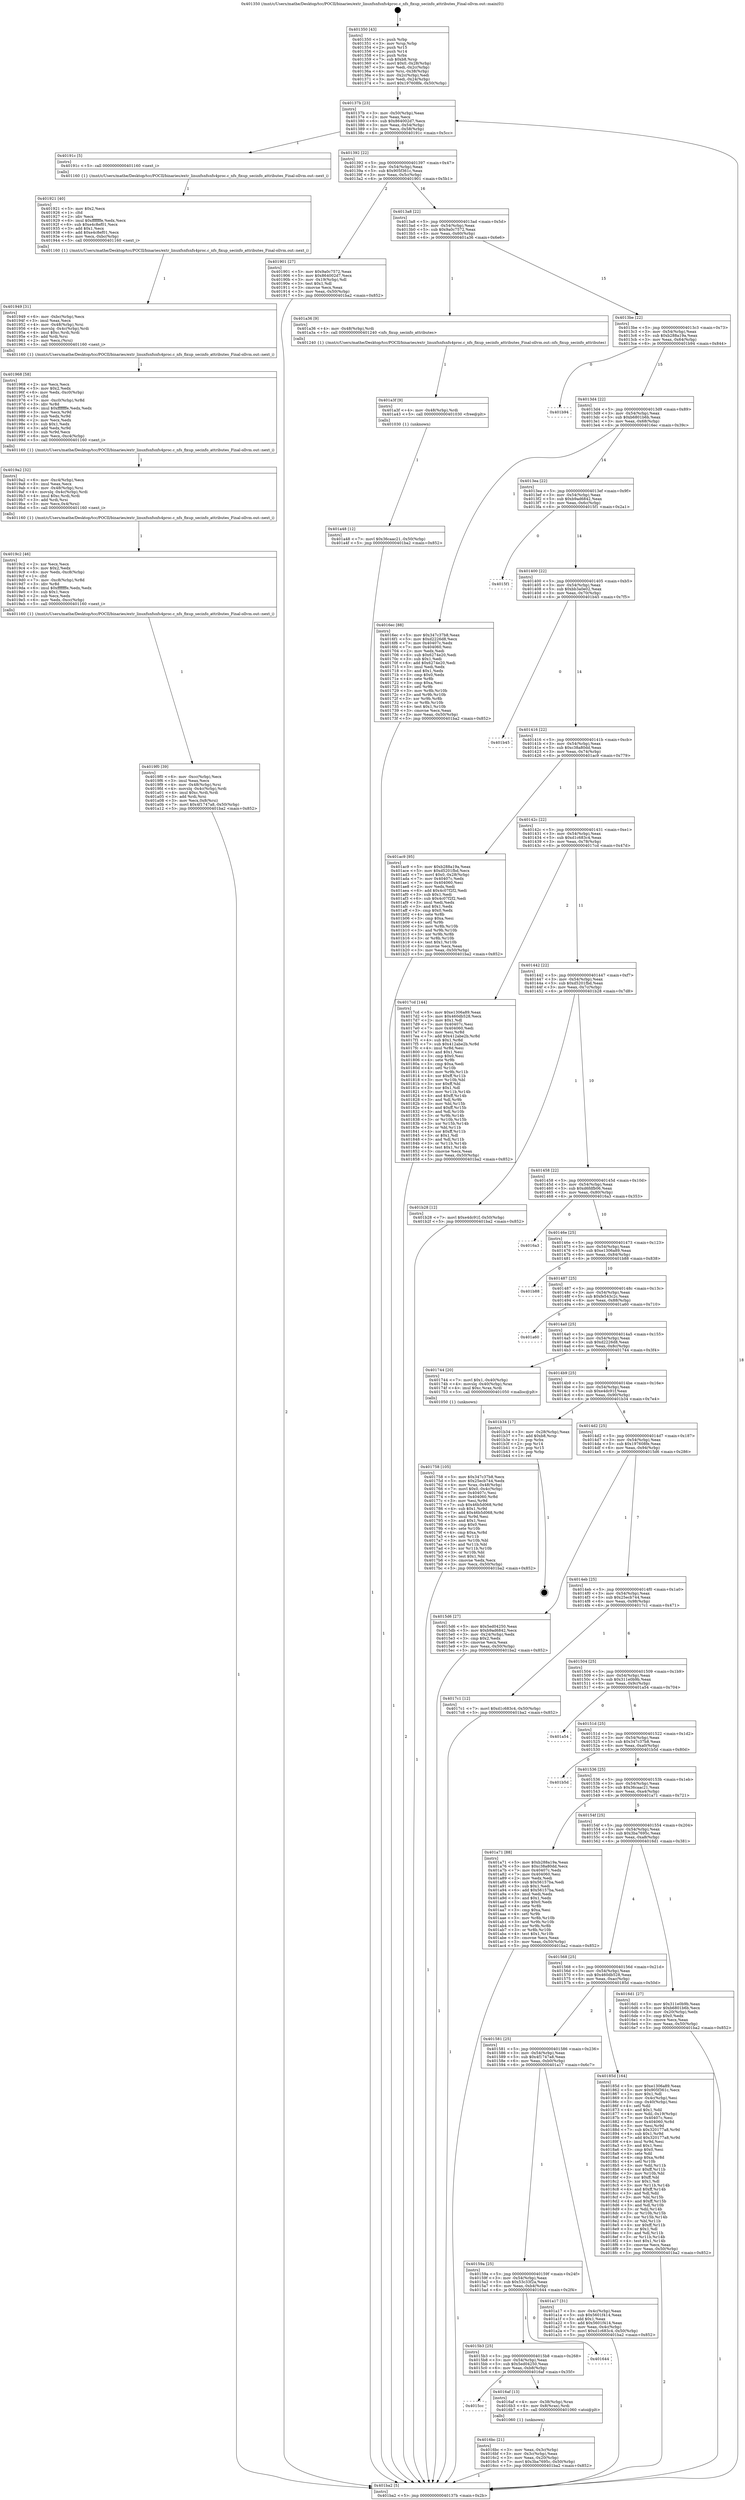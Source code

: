 digraph "0x401350" {
  label = "0x401350 (/mnt/c/Users/mathe/Desktop/tcc/POCII/binaries/extr_linuxfsnfsnfs4proc.c_nfs_fixup_secinfo_attributes_Final-ollvm.out::main(0))"
  labelloc = "t"
  node[shape=record]

  Entry [label="",width=0.3,height=0.3,shape=circle,fillcolor=black,style=filled]
  "0x40137b" [label="{
     0x40137b [23]\l
     | [instrs]\l
     &nbsp;&nbsp;0x40137b \<+3\>: mov -0x50(%rbp),%eax\l
     &nbsp;&nbsp;0x40137e \<+2\>: mov %eax,%ecx\l
     &nbsp;&nbsp;0x401380 \<+6\>: sub $0x864002d7,%ecx\l
     &nbsp;&nbsp;0x401386 \<+3\>: mov %eax,-0x54(%rbp)\l
     &nbsp;&nbsp;0x401389 \<+3\>: mov %ecx,-0x58(%rbp)\l
     &nbsp;&nbsp;0x40138c \<+6\>: je 000000000040191c \<main+0x5cc\>\l
  }"]
  "0x40191c" [label="{
     0x40191c [5]\l
     | [instrs]\l
     &nbsp;&nbsp;0x40191c \<+5\>: call 0000000000401160 \<next_i\>\l
     | [calls]\l
     &nbsp;&nbsp;0x401160 \{1\} (/mnt/c/Users/mathe/Desktop/tcc/POCII/binaries/extr_linuxfsnfsnfs4proc.c_nfs_fixup_secinfo_attributes_Final-ollvm.out::next_i)\l
  }"]
  "0x401392" [label="{
     0x401392 [22]\l
     | [instrs]\l
     &nbsp;&nbsp;0x401392 \<+5\>: jmp 0000000000401397 \<main+0x47\>\l
     &nbsp;&nbsp;0x401397 \<+3\>: mov -0x54(%rbp),%eax\l
     &nbsp;&nbsp;0x40139a \<+5\>: sub $0x905f361c,%eax\l
     &nbsp;&nbsp;0x40139f \<+3\>: mov %eax,-0x5c(%rbp)\l
     &nbsp;&nbsp;0x4013a2 \<+6\>: je 0000000000401901 \<main+0x5b1\>\l
  }"]
  Exit [label="",width=0.3,height=0.3,shape=circle,fillcolor=black,style=filled,peripheries=2]
  "0x401901" [label="{
     0x401901 [27]\l
     | [instrs]\l
     &nbsp;&nbsp;0x401901 \<+5\>: mov $0x9a0c7572,%eax\l
     &nbsp;&nbsp;0x401906 \<+5\>: mov $0x864002d7,%ecx\l
     &nbsp;&nbsp;0x40190b \<+3\>: mov -0x19(%rbp),%dl\l
     &nbsp;&nbsp;0x40190e \<+3\>: test $0x1,%dl\l
     &nbsp;&nbsp;0x401911 \<+3\>: cmovne %ecx,%eax\l
     &nbsp;&nbsp;0x401914 \<+3\>: mov %eax,-0x50(%rbp)\l
     &nbsp;&nbsp;0x401917 \<+5\>: jmp 0000000000401ba2 \<main+0x852\>\l
  }"]
  "0x4013a8" [label="{
     0x4013a8 [22]\l
     | [instrs]\l
     &nbsp;&nbsp;0x4013a8 \<+5\>: jmp 00000000004013ad \<main+0x5d\>\l
     &nbsp;&nbsp;0x4013ad \<+3\>: mov -0x54(%rbp),%eax\l
     &nbsp;&nbsp;0x4013b0 \<+5\>: sub $0x9a0c7572,%eax\l
     &nbsp;&nbsp;0x4013b5 \<+3\>: mov %eax,-0x60(%rbp)\l
     &nbsp;&nbsp;0x4013b8 \<+6\>: je 0000000000401a36 \<main+0x6e6\>\l
  }"]
  "0x401a48" [label="{
     0x401a48 [12]\l
     | [instrs]\l
     &nbsp;&nbsp;0x401a48 \<+7\>: movl $0x36caac21,-0x50(%rbp)\l
     &nbsp;&nbsp;0x401a4f \<+5\>: jmp 0000000000401ba2 \<main+0x852\>\l
  }"]
  "0x401a36" [label="{
     0x401a36 [9]\l
     | [instrs]\l
     &nbsp;&nbsp;0x401a36 \<+4\>: mov -0x48(%rbp),%rdi\l
     &nbsp;&nbsp;0x401a3a \<+5\>: call 0000000000401240 \<nfs_fixup_secinfo_attributes\>\l
     | [calls]\l
     &nbsp;&nbsp;0x401240 \{1\} (/mnt/c/Users/mathe/Desktop/tcc/POCII/binaries/extr_linuxfsnfsnfs4proc.c_nfs_fixup_secinfo_attributes_Final-ollvm.out::nfs_fixup_secinfo_attributes)\l
  }"]
  "0x4013be" [label="{
     0x4013be [22]\l
     | [instrs]\l
     &nbsp;&nbsp;0x4013be \<+5\>: jmp 00000000004013c3 \<main+0x73\>\l
     &nbsp;&nbsp;0x4013c3 \<+3\>: mov -0x54(%rbp),%eax\l
     &nbsp;&nbsp;0x4013c6 \<+5\>: sub $0xb288a19a,%eax\l
     &nbsp;&nbsp;0x4013cb \<+3\>: mov %eax,-0x64(%rbp)\l
     &nbsp;&nbsp;0x4013ce \<+6\>: je 0000000000401b94 \<main+0x844\>\l
  }"]
  "0x401a3f" [label="{
     0x401a3f [9]\l
     | [instrs]\l
     &nbsp;&nbsp;0x401a3f \<+4\>: mov -0x48(%rbp),%rdi\l
     &nbsp;&nbsp;0x401a43 \<+5\>: call 0000000000401030 \<free@plt\>\l
     | [calls]\l
     &nbsp;&nbsp;0x401030 \{1\} (unknown)\l
  }"]
  "0x401b94" [label="{
     0x401b94\l
  }", style=dashed]
  "0x4013d4" [label="{
     0x4013d4 [22]\l
     | [instrs]\l
     &nbsp;&nbsp;0x4013d4 \<+5\>: jmp 00000000004013d9 \<main+0x89\>\l
     &nbsp;&nbsp;0x4013d9 \<+3\>: mov -0x54(%rbp),%eax\l
     &nbsp;&nbsp;0x4013dc \<+5\>: sub $0xb6801b6b,%eax\l
     &nbsp;&nbsp;0x4013e1 \<+3\>: mov %eax,-0x68(%rbp)\l
     &nbsp;&nbsp;0x4013e4 \<+6\>: je 00000000004016ec \<main+0x39c\>\l
  }"]
  "0x4019f0" [label="{
     0x4019f0 [39]\l
     | [instrs]\l
     &nbsp;&nbsp;0x4019f0 \<+6\>: mov -0xcc(%rbp),%ecx\l
     &nbsp;&nbsp;0x4019f6 \<+3\>: imul %eax,%ecx\l
     &nbsp;&nbsp;0x4019f9 \<+4\>: mov -0x48(%rbp),%rsi\l
     &nbsp;&nbsp;0x4019fd \<+4\>: movslq -0x4c(%rbp),%rdi\l
     &nbsp;&nbsp;0x401a01 \<+4\>: imul $0xc,%rdi,%rdi\l
     &nbsp;&nbsp;0x401a05 \<+3\>: add %rdi,%rsi\l
     &nbsp;&nbsp;0x401a08 \<+3\>: mov %ecx,0x8(%rsi)\l
     &nbsp;&nbsp;0x401a0b \<+7\>: movl $0x4f1747a8,-0x50(%rbp)\l
     &nbsp;&nbsp;0x401a12 \<+5\>: jmp 0000000000401ba2 \<main+0x852\>\l
  }"]
  "0x4016ec" [label="{
     0x4016ec [88]\l
     | [instrs]\l
     &nbsp;&nbsp;0x4016ec \<+5\>: mov $0x347c37b8,%eax\l
     &nbsp;&nbsp;0x4016f1 \<+5\>: mov $0xd2226d8,%ecx\l
     &nbsp;&nbsp;0x4016f6 \<+7\>: mov 0x40407c,%edx\l
     &nbsp;&nbsp;0x4016fd \<+7\>: mov 0x404060,%esi\l
     &nbsp;&nbsp;0x401704 \<+2\>: mov %edx,%edi\l
     &nbsp;&nbsp;0x401706 \<+6\>: sub $0x6274e20,%edi\l
     &nbsp;&nbsp;0x40170c \<+3\>: sub $0x1,%edi\l
     &nbsp;&nbsp;0x40170f \<+6\>: add $0x6274e20,%edi\l
     &nbsp;&nbsp;0x401715 \<+3\>: imul %edi,%edx\l
     &nbsp;&nbsp;0x401718 \<+3\>: and $0x1,%edx\l
     &nbsp;&nbsp;0x40171b \<+3\>: cmp $0x0,%edx\l
     &nbsp;&nbsp;0x40171e \<+4\>: sete %r8b\l
     &nbsp;&nbsp;0x401722 \<+3\>: cmp $0xa,%esi\l
     &nbsp;&nbsp;0x401725 \<+4\>: setl %r9b\l
     &nbsp;&nbsp;0x401729 \<+3\>: mov %r8b,%r10b\l
     &nbsp;&nbsp;0x40172c \<+3\>: and %r9b,%r10b\l
     &nbsp;&nbsp;0x40172f \<+3\>: xor %r9b,%r8b\l
     &nbsp;&nbsp;0x401732 \<+3\>: or %r8b,%r10b\l
     &nbsp;&nbsp;0x401735 \<+4\>: test $0x1,%r10b\l
     &nbsp;&nbsp;0x401739 \<+3\>: cmovne %ecx,%eax\l
     &nbsp;&nbsp;0x40173c \<+3\>: mov %eax,-0x50(%rbp)\l
     &nbsp;&nbsp;0x40173f \<+5\>: jmp 0000000000401ba2 \<main+0x852\>\l
  }"]
  "0x4013ea" [label="{
     0x4013ea [22]\l
     | [instrs]\l
     &nbsp;&nbsp;0x4013ea \<+5\>: jmp 00000000004013ef \<main+0x9f\>\l
     &nbsp;&nbsp;0x4013ef \<+3\>: mov -0x54(%rbp),%eax\l
     &nbsp;&nbsp;0x4013f2 \<+5\>: sub $0xb9ad6842,%eax\l
     &nbsp;&nbsp;0x4013f7 \<+3\>: mov %eax,-0x6c(%rbp)\l
     &nbsp;&nbsp;0x4013fa \<+6\>: je 00000000004015f1 \<main+0x2a1\>\l
  }"]
  "0x4019c2" [label="{
     0x4019c2 [46]\l
     | [instrs]\l
     &nbsp;&nbsp;0x4019c2 \<+2\>: xor %ecx,%ecx\l
     &nbsp;&nbsp;0x4019c4 \<+5\>: mov $0x2,%edx\l
     &nbsp;&nbsp;0x4019c9 \<+6\>: mov %edx,-0xc8(%rbp)\l
     &nbsp;&nbsp;0x4019cf \<+1\>: cltd\l
     &nbsp;&nbsp;0x4019d0 \<+7\>: mov -0xc8(%rbp),%r8d\l
     &nbsp;&nbsp;0x4019d7 \<+3\>: idiv %r8d\l
     &nbsp;&nbsp;0x4019da \<+6\>: imul $0xfffffffe,%edx,%edx\l
     &nbsp;&nbsp;0x4019e0 \<+3\>: sub $0x1,%ecx\l
     &nbsp;&nbsp;0x4019e3 \<+2\>: sub %ecx,%edx\l
     &nbsp;&nbsp;0x4019e5 \<+6\>: mov %edx,-0xcc(%rbp)\l
     &nbsp;&nbsp;0x4019eb \<+5\>: call 0000000000401160 \<next_i\>\l
     | [calls]\l
     &nbsp;&nbsp;0x401160 \{1\} (/mnt/c/Users/mathe/Desktop/tcc/POCII/binaries/extr_linuxfsnfsnfs4proc.c_nfs_fixup_secinfo_attributes_Final-ollvm.out::next_i)\l
  }"]
  "0x4015f1" [label="{
     0x4015f1\l
  }", style=dashed]
  "0x401400" [label="{
     0x401400 [22]\l
     | [instrs]\l
     &nbsp;&nbsp;0x401400 \<+5\>: jmp 0000000000401405 \<main+0xb5\>\l
     &nbsp;&nbsp;0x401405 \<+3\>: mov -0x54(%rbp),%eax\l
     &nbsp;&nbsp;0x401408 \<+5\>: sub $0xbb3a0e02,%eax\l
     &nbsp;&nbsp;0x40140d \<+3\>: mov %eax,-0x70(%rbp)\l
     &nbsp;&nbsp;0x401410 \<+6\>: je 0000000000401b45 \<main+0x7f5\>\l
  }"]
  "0x4019a2" [label="{
     0x4019a2 [32]\l
     | [instrs]\l
     &nbsp;&nbsp;0x4019a2 \<+6\>: mov -0xc4(%rbp),%ecx\l
     &nbsp;&nbsp;0x4019a8 \<+3\>: imul %eax,%ecx\l
     &nbsp;&nbsp;0x4019ab \<+4\>: mov -0x48(%rbp),%rsi\l
     &nbsp;&nbsp;0x4019af \<+4\>: movslq -0x4c(%rbp),%rdi\l
     &nbsp;&nbsp;0x4019b3 \<+4\>: imul $0xc,%rdi,%rdi\l
     &nbsp;&nbsp;0x4019b7 \<+3\>: add %rdi,%rsi\l
     &nbsp;&nbsp;0x4019ba \<+3\>: mov %ecx,0x4(%rsi)\l
     &nbsp;&nbsp;0x4019bd \<+5\>: call 0000000000401160 \<next_i\>\l
     | [calls]\l
     &nbsp;&nbsp;0x401160 \{1\} (/mnt/c/Users/mathe/Desktop/tcc/POCII/binaries/extr_linuxfsnfsnfs4proc.c_nfs_fixup_secinfo_attributes_Final-ollvm.out::next_i)\l
  }"]
  "0x401b45" [label="{
     0x401b45\l
  }", style=dashed]
  "0x401416" [label="{
     0x401416 [22]\l
     | [instrs]\l
     &nbsp;&nbsp;0x401416 \<+5\>: jmp 000000000040141b \<main+0xcb\>\l
     &nbsp;&nbsp;0x40141b \<+3\>: mov -0x54(%rbp),%eax\l
     &nbsp;&nbsp;0x40141e \<+5\>: sub $0xc38a80dd,%eax\l
     &nbsp;&nbsp;0x401423 \<+3\>: mov %eax,-0x74(%rbp)\l
     &nbsp;&nbsp;0x401426 \<+6\>: je 0000000000401ac9 \<main+0x779\>\l
  }"]
  "0x401968" [label="{
     0x401968 [58]\l
     | [instrs]\l
     &nbsp;&nbsp;0x401968 \<+2\>: xor %ecx,%ecx\l
     &nbsp;&nbsp;0x40196a \<+5\>: mov $0x2,%edx\l
     &nbsp;&nbsp;0x40196f \<+6\>: mov %edx,-0xc0(%rbp)\l
     &nbsp;&nbsp;0x401975 \<+1\>: cltd\l
     &nbsp;&nbsp;0x401976 \<+7\>: mov -0xc0(%rbp),%r8d\l
     &nbsp;&nbsp;0x40197d \<+3\>: idiv %r8d\l
     &nbsp;&nbsp;0x401980 \<+6\>: imul $0xfffffffe,%edx,%edx\l
     &nbsp;&nbsp;0x401986 \<+3\>: mov %ecx,%r9d\l
     &nbsp;&nbsp;0x401989 \<+3\>: sub %edx,%r9d\l
     &nbsp;&nbsp;0x40198c \<+2\>: mov %ecx,%edx\l
     &nbsp;&nbsp;0x40198e \<+3\>: sub $0x1,%edx\l
     &nbsp;&nbsp;0x401991 \<+3\>: add %edx,%r9d\l
     &nbsp;&nbsp;0x401994 \<+3\>: sub %r9d,%ecx\l
     &nbsp;&nbsp;0x401997 \<+6\>: mov %ecx,-0xc4(%rbp)\l
     &nbsp;&nbsp;0x40199d \<+5\>: call 0000000000401160 \<next_i\>\l
     | [calls]\l
     &nbsp;&nbsp;0x401160 \{1\} (/mnt/c/Users/mathe/Desktop/tcc/POCII/binaries/extr_linuxfsnfsnfs4proc.c_nfs_fixup_secinfo_attributes_Final-ollvm.out::next_i)\l
  }"]
  "0x401ac9" [label="{
     0x401ac9 [95]\l
     | [instrs]\l
     &nbsp;&nbsp;0x401ac9 \<+5\>: mov $0xb288a19a,%eax\l
     &nbsp;&nbsp;0x401ace \<+5\>: mov $0xd5201fbd,%ecx\l
     &nbsp;&nbsp;0x401ad3 \<+7\>: movl $0x0,-0x28(%rbp)\l
     &nbsp;&nbsp;0x401ada \<+7\>: mov 0x40407c,%edx\l
     &nbsp;&nbsp;0x401ae1 \<+7\>: mov 0x404060,%esi\l
     &nbsp;&nbsp;0x401ae8 \<+2\>: mov %edx,%edi\l
     &nbsp;&nbsp;0x401aea \<+6\>: add $0x4c07f2f2,%edi\l
     &nbsp;&nbsp;0x401af0 \<+3\>: sub $0x1,%edi\l
     &nbsp;&nbsp;0x401af3 \<+6\>: sub $0x4c07f2f2,%edi\l
     &nbsp;&nbsp;0x401af9 \<+3\>: imul %edi,%edx\l
     &nbsp;&nbsp;0x401afc \<+3\>: and $0x1,%edx\l
     &nbsp;&nbsp;0x401aff \<+3\>: cmp $0x0,%edx\l
     &nbsp;&nbsp;0x401b02 \<+4\>: sete %r8b\l
     &nbsp;&nbsp;0x401b06 \<+3\>: cmp $0xa,%esi\l
     &nbsp;&nbsp;0x401b09 \<+4\>: setl %r9b\l
     &nbsp;&nbsp;0x401b0d \<+3\>: mov %r8b,%r10b\l
     &nbsp;&nbsp;0x401b10 \<+3\>: and %r9b,%r10b\l
     &nbsp;&nbsp;0x401b13 \<+3\>: xor %r9b,%r8b\l
     &nbsp;&nbsp;0x401b16 \<+3\>: or %r8b,%r10b\l
     &nbsp;&nbsp;0x401b19 \<+4\>: test $0x1,%r10b\l
     &nbsp;&nbsp;0x401b1d \<+3\>: cmovne %ecx,%eax\l
     &nbsp;&nbsp;0x401b20 \<+3\>: mov %eax,-0x50(%rbp)\l
     &nbsp;&nbsp;0x401b23 \<+5\>: jmp 0000000000401ba2 \<main+0x852\>\l
  }"]
  "0x40142c" [label="{
     0x40142c [22]\l
     | [instrs]\l
     &nbsp;&nbsp;0x40142c \<+5\>: jmp 0000000000401431 \<main+0xe1\>\l
     &nbsp;&nbsp;0x401431 \<+3\>: mov -0x54(%rbp),%eax\l
     &nbsp;&nbsp;0x401434 \<+5\>: sub $0xd1c683c4,%eax\l
     &nbsp;&nbsp;0x401439 \<+3\>: mov %eax,-0x78(%rbp)\l
     &nbsp;&nbsp;0x40143c \<+6\>: je 00000000004017cd \<main+0x47d\>\l
  }"]
  "0x401949" [label="{
     0x401949 [31]\l
     | [instrs]\l
     &nbsp;&nbsp;0x401949 \<+6\>: mov -0xbc(%rbp),%ecx\l
     &nbsp;&nbsp;0x40194f \<+3\>: imul %eax,%ecx\l
     &nbsp;&nbsp;0x401952 \<+4\>: mov -0x48(%rbp),%rsi\l
     &nbsp;&nbsp;0x401956 \<+4\>: movslq -0x4c(%rbp),%rdi\l
     &nbsp;&nbsp;0x40195a \<+4\>: imul $0xc,%rdi,%rdi\l
     &nbsp;&nbsp;0x40195e \<+3\>: add %rdi,%rsi\l
     &nbsp;&nbsp;0x401961 \<+2\>: mov %ecx,(%rsi)\l
     &nbsp;&nbsp;0x401963 \<+5\>: call 0000000000401160 \<next_i\>\l
     | [calls]\l
     &nbsp;&nbsp;0x401160 \{1\} (/mnt/c/Users/mathe/Desktop/tcc/POCII/binaries/extr_linuxfsnfsnfs4proc.c_nfs_fixup_secinfo_attributes_Final-ollvm.out::next_i)\l
  }"]
  "0x4017cd" [label="{
     0x4017cd [144]\l
     | [instrs]\l
     &nbsp;&nbsp;0x4017cd \<+5\>: mov $0xe1306a89,%eax\l
     &nbsp;&nbsp;0x4017d2 \<+5\>: mov $0x460db528,%ecx\l
     &nbsp;&nbsp;0x4017d7 \<+2\>: mov $0x1,%dl\l
     &nbsp;&nbsp;0x4017d9 \<+7\>: mov 0x40407c,%esi\l
     &nbsp;&nbsp;0x4017e0 \<+7\>: mov 0x404060,%edi\l
     &nbsp;&nbsp;0x4017e7 \<+3\>: mov %esi,%r8d\l
     &nbsp;&nbsp;0x4017ea \<+7\>: add $0x412abe2b,%r8d\l
     &nbsp;&nbsp;0x4017f1 \<+4\>: sub $0x1,%r8d\l
     &nbsp;&nbsp;0x4017f5 \<+7\>: sub $0x412abe2b,%r8d\l
     &nbsp;&nbsp;0x4017fc \<+4\>: imul %r8d,%esi\l
     &nbsp;&nbsp;0x401800 \<+3\>: and $0x1,%esi\l
     &nbsp;&nbsp;0x401803 \<+3\>: cmp $0x0,%esi\l
     &nbsp;&nbsp;0x401806 \<+4\>: sete %r9b\l
     &nbsp;&nbsp;0x40180a \<+3\>: cmp $0xa,%edi\l
     &nbsp;&nbsp;0x40180d \<+4\>: setl %r10b\l
     &nbsp;&nbsp;0x401811 \<+3\>: mov %r9b,%r11b\l
     &nbsp;&nbsp;0x401814 \<+4\>: xor $0xff,%r11b\l
     &nbsp;&nbsp;0x401818 \<+3\>: mov %r10b,%bl\l
     &nbsp;&nbsp;0x40181b \<+3\>: xor $0xff,%bl\l
     &nbsp;&nbsp;0x40181e \<+3\>: xor $0x1,%dl\l
     &nbsp;&nbsp;0x401821 \<+3\>: mov %r11b,%r14b\l
     &nbsp;&nbsp;0x401824 \<+4\>: and $0xff,%r14b\l
     &nbsp;&nbsp;0x401828 \<+3\>: and %dl,%r9b\l
     &nbsp;&nbsp;0x40182b \<+3\>: mov %bl,%r15b\l
     &nbsp;&nbsp;0x40182e \<+4\>: and $0xff,%r15b\l
     &nbsp;&nbsp;0x401832 \<+3\>: and %dl,%r10b\l
     &nbsp;&nbsp;0x401835 \<+3\>: or %r9b,%r14b\l
     &nbsp;&nbsp;0x401838 \<+3\>: or %r10b,%r15b\l
     &nbsp;&nbsp;0x40183b \<+3\>: xor %r15b,%r14b\l
     &nbsp;&nbsp;0x40183e \<+3\>: or %bl,%r11b\l
     &nbsp;&nbsp;0x401841 \<+4\>: xor $0xff,%r11b\l
     &nbsp;&nbsp;0x401845 \<+3\>: or $0x1,%dl\l
     &nbsp;&nbsp;0x401848 \<+3\>: and %dl,%r11b\l
     &nbsp;&nbsp;0x40184b \<+3\>: or %r11b,%r14b\l
     &nbsp;&nbsp;0x40184e \<+4\>: test $0x1,%r14b\l
     &nbsp;&nbsp;0x401852 \<+3\>: cmovne %ecx,%eax\l
     &nbsp;&nbsp;0x401855 \<+3\>: mov %eax,-0x50(%rbp)\l
     &nbsp;&nbsp;0x401858 \<+5\>: jmp 0000000000401ba2 \<main+0x852\>\l
  }"]
  "0x401442" [label="{
     0x401442 [22]\l
     | [instrs]\l
     &nbsp;&nbsp;0x401442 \<+5\>: jmp 0000000000401447 \<main+0xf7\>\l
     &nbsp;&nbsp;0x401447 \<+3\>: mov -0x54(%rbp),%eax\l
     &nbsp;&nbsp;0x40144a \<+5\>: sub $0xd5201fbd,%eax\l
     &nbsp;&nbsp;0x40144f \<+3\>: mov %eax,-0x7c(%rbp)\l
     &nbsp;&nbsp;0x401452 \<+6\>: je 0000000000401b28 \<main+0x7d8\>\l
  }"]
  "0x401921" [label="{
     0x401921 [40]\l
     | [instrs]\l
     &nbsp;&nbsp;0x401921 \<+5\>: mov $0x2,%ecx\l
     &nbsp;&nbsp;0x401926 \<+1\>: cltd\l
     &nbsp;&nbsp;0x401927 \<+2\>: idiv %ecx\l
     &nbsp;&nbsp;0x401929 \<+6\>: imul $0xfffffffe,%edx,%ecx\l
     &nbsp;&nbsp;0x40192f \<+6\>: sub $0xe4c8ef01,%ecx\l
     &nbsp;&nbsp;0x401935 \<+3\>: add $0x1,%ecx\l
     &nbsp;&nbsp;0x401938 \<+6\>: add $0xe4c8ef01,%ecx\l
     &nbsp;&nbsp;0x40193e \<+6\>: mov %ecx,-0xbc(%rbp)\l
     &nbsp;&nbsp;0x401944 \<+5\>: call 0000000000401160 \<next_i\>\l
     | [calls]\l
     &nbsp;&nbsp;0x401160 \{1\} (/mnt/c/Users/mathe/Desktop/tcc/POCII/binaries/extr_linuxfsnfsnfs4proc.c_nfs_fixup_secinfo_attributes_Final-ollvm.out::next_i)\l
  }"]
  "0x401b28" [label="{
     0x401b28 [12]\l
     | [instrs]\l
     &nbsp;&nbsp;0x401b28 \<+7\>: movl $0xe4dc91f,-0x50(%rbp)\l
     &nbsp;&nbsp;0x401b2f \<+5\>: jmp 0000000000401ba2 \<main+0x852\>\l
  }"]
  "0x401458" [label="{
     0x401458 [22]\l
     | [instrs]\l
     &nbsp;&nbsp;0x401458 \<+5\>: jmp 000000000040145d \<main+0x10d\>\l
     &nbsp;&nbsp;0x40145d \<+3\>: mov -0x54(%rbp),%eax\l
     &nbsp;&nbsp;0x401460 \<+5\>: sub $0xd6fdfb06,%eax\l
     &nbsp;&nbsp;0x401465 \<+3\>: mov %eax,-0x80(%rbp)\l
     &nbsp;&nbsp;0x401468 \<+6\>: je 00000000004016a3 \<main+0x353\>\l
  }"]
  "0x401758" [label="{
     0x401758 [105]\l
     | [instrs]\l
     &nbsp;&nbsp;0x401758 \<+5\>: mov $0x347c37b8,%ecx\l
     &nbsp;&nbsp;0x40175d \<+5\>: mov $0x25ecb744,%edx\l
     &nbsp;&nbsp;0x401762 \<+4\>: mov %rax,-0x48(%rbp)\l
     &nbsp;&nbsp;0x401766 \<+7\>: movl $0x0,-0x4c(%rbp)\l
     &nbsp;&nbsp;0x40176d \<+7\>: mov 0x40407c,%esi\l
     &nbsp;&nbsp;0x401774 \<+8\>: mov 0x404060,%r8d\l
     &nbsp;&nbsp;0x40177c \<+3\>: mov %esi,%r9d\l
     &nbsp;&nbsp;0x40177f \<+7\>: sub $0x46b5d068,%r9d\l
     &nbsp;&nbsp;0x401786 \<+4\>: sub $0x1,%r9d\l
     &nbsp;&nbsp;0x40178a \<+7\>: add $0x46b5d068,%r9d\l
     &nbsp;&nbsp;0x401791 \<+4\>: imul %r9d,%esi\l
     &nbsp;&nbsp;0x401795 \<+3\>: and $0x1,%esi\l
     &nbsp;&nbsp;0x401798 \<+3\>: cmp $0x0,%esi\l
     &nbsp;&nbsp;0x40179b \<+4\>: sete %r10b\l
     &nbsp;&nbsp;0x40179f \<+4\>: cmp $0xa,%r8d\l
     &nbsp;&nbsp;0x4017a3 \<+4\>: setl %r11b\l
     &nbsp;&nbsp;0x4017a7 \<+3\>: mov %r10b,%bl\l
     &nbsp;&nbsp;0x4017aa \<+3\>: and %r11b,%bl\l
     &nbsp;&nbsp;0x4017ad \<+3\>: xor %r11b,%r10b\l
     &nbsp;&nbsp;0x4017b0 \<+3\>: or %r10b,%bl\l
     &nbsp;&nbsp;0x4017b3 \<+3\>: test $0x1,%bl\l
     &nbsp;&nbsp;0x4017b6 \<+3\>: cmovne %edx,%ecx\l
     &nbsp;&nbsp;0x4017b9 \<+3\>: mov %ecx,-0x50(%rbp)\l
     &nbsp;&nbsp;0x4017bc \<+5\>: jmp 0000000000401ba2 \<main+0x852\>\l
  }"]
  "0x4016a3" [label="{
     0x4016a3\l
  }", style=dashed]
  "0x40146e" [label="{
     0x40146e [25]\l
     | [instrs]\l
     &nbsp;&nbsp;0x40146e \<+5\>: jmp 0000000000401473 \<main+0x123\>\l
     &nbsp;&nbsp;0x401473 \<+3\>: mov -0x54(%rbp),%eax\l
     &nbsp;&nbsp;0x401476 \<+5\>: sub $0xe1306a89,%eax\l
     &nbsp;&nbsp;0x40147b \<+6\>: mov %eax,-0x84(%rbp)\l
     &nbsp;&nbsp;0x401481 \<+6\>: je 0000000000401b88 \<main+0x838\>\l
  }"]
  "0x4016bc" [label="{
     0x4016bc [21]\l
     | [instrs]\l
     &nbsp;&nbsp;0x4016bc \<+3\>: mov %eax,-0x3c(%rbp)\l
     &nbsp;&nbsp;0x4016bf \<+3\>: mov -0x3c(%rbp),%eax\l
     &nbsp;&nbsp;0x4016c2 \<+3\>: mov %eax,-0x20(%rbp)\l
     &nbsp;&nbsp;0x4016c5 \<+7\>: movl $0x3ba7695c,-0x50(%rbp)\l
     &nbsp;&nbsp;0x4016cc \<+5\>: jmp 0000000000401ba2 \<main+0x852\>\l
  }"]
  "0x401b88" [label="{
     0x401b88\l
  }", style=dashed]
  "0x401487" [label="{
     0x401487 [25]\l
     | [instrs]\l
     &nbsp;&nbsp;0x401487 \<+5\>: jmp 000000000040148c \<main+0x13c\>\l
     &nbsp;&nbsp;0x40148c \<+3\>: mov -0x54(%rbp),%eax\l
     &nbsp;&nbsp;0x40148f \<+5\>: sub $0xfe543c2c,%eax\l
     &nbsp;&nbsp;0x401494 \<+6\>: mov %eax,-0x88(%rbp)\l
     &nbsp;&nbsp;0x40149a \<+6\>: je 0000000000401a60 \<main+0x710\>\l
  }"]
  "0x4015cc" [label="{
     0x4015cc\l
  }", style=dashed]
  "0x401a60" [label="{
     0x401a60\l
  }", style=dashed]
  "0x4014a0" [label="{
     0x4014a0 [25]\l
     | [instrs]\l
     &nbsp;&nbsp;0x4014a0 \<+5\>: jmp 00000000004014a5 \<main+0x155\>\l
     &nbsp;&nbsp;0x4014a5 \<+3\>: mov -0x54(%rbp),%eax\l
     &nbsp;&nbsp;0x4014a8 \<+5\>: sub $0xd2226d8,%eax\l
     &nbsp;&nbsp;0x4014ad \<+6\>: mov %eax,-0x8c(%rbp)\l
     &nbsp;&nbsp;0x4014b3 \<+6\>: je 0000000000401744 \<main+0x3f4\>\l
  }"]
  "0x4016af" [label="{
     0x4016af [13]\l
     | [instrs]\l
     &nbsp;&nbsp;0x4016af \<+4\>: mov -0x38(%rbp),%rax\l
     &nbsp;&nbsp;0x4016b3 \<+4\>: mov 0x8(%rax),%rdi\l
     &nbsp;&nbsp;0x4016b7 \<+5\>: call 0000000000401060 \<atoi@plt\>\l
     | [calls]\l
     &nbsp;&nbsp;0x401060 \{1\} (unknown)\l
  }"]
  "0x401744" [label="{
     0x401744 [20]\l
     | [instrs]\l
     &nbsp;&nbsp;0x401744 \<+7\>: movl $0x1,-0x40(%rbp)\l
     &nbsp;&nbsp;0x40174b \<+4\>: movslq -0x40(%rbp),%rax\l
     &nbsp;&nbsp;0x40174f \<+4\>: imul $0xc,%rax,%rdi\l
     &nbsp;&nbsp;0x401753 \<+5\>: call 0000000000401050 \<malloc@plt\>\l
     | [calls]\l
     &nbsp;&nbsp;0x401050 \{1\} (unknown)\l
  }"]
  "0x4014b9" [label="{
     0x4014b9 [25]\l
     | [instrs]\l
     &nbsp;&nbsp;0x4014b9 \<+5\>: jmp 00000000004014be \<main+0x16e\>\l
     &nbsp;&nbsp;0x4014be \<+3\>: mov -0x54(%rbp),%eax\l
     &nbsp;&nbsp;0x4014c1 \<+5\>: sub $0xe4dc91f,%eax\l
     &nbsp;&nbsp;0x4014c6 \<+6\>: mov %eax,-0x90(%rbp)\l
     &nbsp;&nbsp;0x4014cc \<+6\>: je 0000000000401b34 \<main+0x7e4\>\l
  }"]
  "0x4015b3" [label="{
     0x4015b3 [25]\l
     | [instrs]\l
     &nbsp;&nbsp;0x4015b3 \<+5\>: jmp 00000000004015b8 \<main+0x268\>\l
     &nbsp;&nbsp;0x4015b8 \<+3\>: mov -0x54(%rbp),%eax\l
     &nbsp;&nbsp;0x4015bb \<+5\>: sub $0x5ed04250,%eax\l
     &nbsp;&nbsp;0x4015c0 \<+6\>: mov %eax,-0xb8(%rbp)\l
     &nbsp;&nbsp;0x4015c6 \<+6\>: je 00000000004016af \<main+0x35f\>\l
  }"]
  "0x401b34" [label="{
     0x401b34 [17]\l
     | [instrs]\l
     &nbsp;&nbsp;0x401b34 \<+3\>: mov -0x28(%rbp),%eax\l
     &nbsp;&nbsp;0x401b37 \<+7\>: add $0xb8,%rsp\l
     &nbsp;&nbsp;0x401b3e \<+1\>: pop %rbx\l
     &nbsp;&nbsp;0x401b3f \<+2\>: pop %r14\l
     &nbsp;&nbsp;0x401b41 \<+2\>: pop %r15\l
     &nbsp;&nbsp;0x401b43 \<+1\>: pop %rbp\l
     &nbsp;&nbsp;0x401b44 \<+1\>: ret\l
  }"]
  "0x4014d2" [label="{
     0x4014d2 [25]\l
     | [instrs]\l
     &nbsp;&nbsp;0x4014d2 \<+5\>: jmp 00000000004014d7 \<main+0x187\>\l
     &nbsp;&nbsp;0x4014d7 \<+3\>: mov -0x54(%rbp),%eax\l
     &nbsp;&nbsp;0x4014da \<+5\>: sub $0x197608fe,%eax\l
     &nbsp;&nbsp;0x4014df \<+6\>: mov %eax,-0x94(%rbp)\l
     &nbsp;&nbsp;0x4014e5 \<+6\>: je 00000000004015d6 \<main+0x286\>\l
  }"]
  "0x401644" [label="{
     0x401644\l
  }", style=dashed]
  "0x4015d6" [label="{
     0x4015d6 [27]\l
     | [instrs]\l
     &nbsp;&nbsp;0x4015d6 \<+5\>: mov $0x5ed04250,%eax\l
     &nbsp;&nbsp;0x4015db \<+5\>: mov $0xb9ad6842,%ecx\l
     &nbsp;&nbsp;0x4015e0 \<+3\>: mov -0x24(%rbp),%edx\l
     &nbsp;&nbsp;0x4015e3 \<+3\>: cmp $0x2,%edx\l
     &nbsp;&nbsp;0x4015e6 \<+3\>: cmovne %ecx,%eax\l
     &nbsp;&nbsp;0x4015e9 \<+3\>: mov %eax,-0x50(%rbp)\l
     &nbsp;&nbsp;0x4015ec \<+5\>: jmp 0000000000401ba2 \<main+0x852\>\l
  }"]
  "0x4014eb" [label="{
     0x4014eb [25]\l
     | [instrs]\l
     &nbsp;&nbsp;0x4014eb \<+5\>: jmp 00000000004014f0 \<main+0x1a0\>\l
     &nbsp;&nbsp;0x4014f0 \<+3\>: mov -0x54(%rbp),%eax\l
     &nbsp;&nbsp;0x4014f3 \<+5\>: sub $0x25ecb744,%eax\l
     &nbsp;&nbsp;0x4014f8 \<+6\>: mov %eax,-0x98(%rbp)\l
     &nbsp;&nbsp;0x4014fe \<+6\>: je 00000000004017c1 \<main+0x471\>\l
  }"]
  "0x401ba2" [label="{
     0x401ba2 [5]\l
     | [instrs]\l
     &nbsp;&nbsp;0x401ba2 \<+5\>: jmp 000000000040137b \<main+0x2b\>\l
  }"]
  "0x401350" [label="{
     0x401350 [43]\l
     | [instrs]\l
     &nbsp;&nbsp;0x401350 \<+1\>: push %rbp\l
     &nbsp;&nbsp;0x401351 \<+3\>: mov %rsp,%rbp\l
     &nbsp;&nbsp;0x401354 \<+2\>: push %r15\l
     &nbsp;&nbsp;0x401356 \<+2\>: push %r14\l
     &nbsp;&nbsp;0x401358 \<+1\>: push %rbx\l
     &nbsp;&nbsp;0x401359 \<+7\>: sub $0xb8,%rsp\l
     &nbsp;&nbsp;0x401360 \<+7\>: movl $0x0,-0x28(%rbp)\l
     &nbsp;&nbsp;0x401367 \<+3\>: mov %edi,-0x2c(%rbp)\l
     &nbsp;&nbsp;0x40136a \<+4\>: mov %rsi,-0x38(%rbp)\l
     &nbsp;&nbsp;0x40136e \<+3\>: mov -0x2c(%rbp),%edi\l
     &nbsp;&nbsp;0x401371 \<+3\>: mov %edi,-0x24(%rbp)\l
     &nbsp;&nbsp;0x401374 \<+7\>: movl $0x197608fe,-0x50(%rbp)\l
  }"]
  "0x40159a" [label="{
     0x40159a [25]\l
     | [instrs]\l
     &nbsp;&nbsp;0x40159a \<+5\>: jmp 000000000040159f \<main+0x24f\>\l
     &nbsp;&nbsp;0x40159f \<+3\>: mov -0x54(%rbp),%eax\l
     &nbsp;&nbsp;0x4015a2 \<+5\>: sub $0x53c33f2a,%eax\l
     &nbsp;&nbsp;0x4015a7 \<+6\>: mov %eax,-0xb4(%rbp)\l
     &nbsp;&nbsp;0x4015ad \<+6\>: je 0000000000401644 \<main+0x2f4\>\l
  }"]
  "0x4017c1" [label="{
     0x4017c1 [12]\l
     | [instrs]\l
     &nbsp;&nbsp;0x4017c1 \<+7\>: movl $0xd1c683c4,-0x50(%rbp)\l
     &nbsp;&nbsp;0x4017c8 \<+5\>: jmp 0000000000401ba2 \<main+0x852\>\l
  }"]
  "0x401504" [label="{
     0x401504 [25]\l
     | [instrs]\l
     &nbsp;&nbsp;0x401504 \<+5\>: jmp 0000000000401509 \<main+0x1b9\>\l
     &nbsp;&nbsp;0x401509 \<+3\>: mov -0x54(%rbp),%eax\l
     &nbsp;&nbsp;0x40150c \<+5\>: sub $0x311e0b9b,%eax\l
     &nbsp;&nbsp;0x401511 \<+6\>: mov %eax,-0x9c(%rbp)\l
     &nbsp;&nbsp;0x401517 \<+6\>: je 0000000000401a54 \<main+0x704\>\l
  }"]
  "0x401a17" [label="{
     0x401a17 [31]\l
     | [instrs]\l
     &nbsp;&nbsp;0x401a17 \<+3\>: mov -0x4c(%rbp),%eax\l
     &nbsp;&nbsp;0x401a1a \<+5\>: sub $0x5601f414,%eax\l
     &nbsp;&nbsp;0x401a1f \<+3\>: add $0x1,%eax\l
     &nbsp;&nbsp;0x401a22 \<+5\>: add $0x5601f414,%eax\l
     &nbsp;&nbsp;0x401a27 \<+3\>: mov %eax,-0x4c(%rbp)\l
     &nbsp;&nbsp;0x401a2a \<+7\>: movl $0xd1c683c4,-0x50(%rbp)\l
     &nbsp;&nbsp;0x401a31 \<+5\>: jmp 0000000000401ba2 \<main+0x852\>\l
  }"]
  "0x401a54" [label="{
     0x401a54\l
  }", style=dashed]
  "0x40151d" [label="{
     0x40151d [25]\l
     | [instrs]\l
     &nbsp;&nbsp;0x40151d \<+5\>: jmp 0000000000401522 \<main+0x1d2\>\l
     &nbsp;&nbsp;0x401522 \<+3\>: mov -0x54(%rbp),%eax\l
     &nbsp;&nbsp;0x401525 \<+5\>: sub $0x347c37b8,%eax\l
     &nbsp;&nbsp;0x40152a \<+6\>: mov %eax,-0xa0(%rbp)\l
     &nbsp;&nbsp;0x401530 \<+6\>: je 0000000000401b5d \<main+0x80d\>\l
  }"]
  "0x401581" [label="{
     0x401581 [25]\l
     | [instrs]\l
     &nbsp;&nbsp;0x401581 \<+5\>: jmp 0000000000401586 \<main+0x236\>\l
     &nbsp;&nbsp;0x401586 \<+3\>: mov -0x54(%rbp),%eax\l
     &nbsp;&nbsp;0x401589 \<+5\>: sub $0x4f1747a8,%eax\l
     &nbsp;&nbsp;0x40158e \<+6\>: mov %eax,-0xb0(%rbp)\l
     &nbsp;&nbsp;0x401594 \<+6\>: je 0000000000401a17 \<main+0x6c7\>\l
  }"]
  "0x401b5d" [label="{
     0x401b5d\l
  }", style=dashed]
  "0x401536" [label="{
     0x401536 [25]\l
     | [instrs]\l
     &nbsp;&nbsp;0x401536 \<+5\>: jmp 000000000040153b \<main+0x1eb\>\l
     &nbsp;&nbsp;0x40153b \<+3\>: mov -0x54(%rbp),%eax\l
     &nbsp;&nbsp;0x40153e \<+5\>: sub $0x36caac21,%eax\l
     &nbsp;&nbsp;0x401543 \<+6\>: mov %eax,-0xa4(%rbp)\l
     &nbsp;&nbsp;0x401549 \<+6\>: je 0000000000401a71 \<main+0x721\>\l
  }"]
  "0x40185d" [label="{
     0x40185d [164]\l
     | [instrs]\l
     &nbsp;&nbsp;0x40185d \<+5\>: mov $0xe1306a89,%eax\l
     &nbsp;&nbsp;0x401862 \<+5\>: mov $0x905f361c,%ecx\l
     &nbsp;&nbsp;0x401867 \<+2\>: mov $0x1,%dl\l
     &nbsp;&nbsp;0x401869 \<+3\>: mov -0x4c(%rbp),%esi\l
     &nbsp;&nbsp;0x40186c \<+3\>: cmp -0x40(%rbp),%esi\l
     &nbsp;&nbsp;0x40186f \<+4\>: setl %dil\l
     &nbsp;&nbsp;0x401873 \<+4\>: and $0x1,%dil\l
     &nbsp;&nbsp;0x401877 \<+4\>: mov %dil,-0x19(%rbp)\l
     &nbsp;&nbsp;0x40187b \<+7\>: mov 0x40407c,%esi\l
     &nbsp;&nbsp;0x401882 \<+8\>: mov 0x404060,%r8d\l
     &nbsp;&nbsp;0x40188a \<+3\>: mov %esi,%r9d\l
     &nbsp;&nbsp;0x40188d \<+7\>: sub $0x320177a8,%r9d\l
     &nbsp;&nbsp;0x401894 \<+4\>: sub $0x1,%r9d\l
     &nbsp;&nbsp;0x401898 \<+7\>: add $0x320177a8,%r9d\l
     &nbsp;&nbsp;0x40189f \<+4\>: imul %r9d,%esi\l
     &nbsp;&nbsp;0x4018a3 \<+3\>: and $0x1,%esi\l
     &nbsp;&nbsp;0x4018a6 \<+3\>: cmp $0x0,%esi\l
     &nbsp;&nbsp;0x4018a9 \<+4\>: sete %dil\l
     &nbsp;&nbsp;0x4018ad \<+4\>: cmp $0xa,%r8d\l
     &nbsp;&nbsp;0x4018b1 \<+4\>: setl %r10b\l
     &nbsp;&nbsp;0x4018b5 \<+3\>: mov %dil,%r11b\l
     &nbsp;&nbsp;0x4018b8 \<+4\>: xor $0xff,%r11b\l
     &nbsp;&nbsp;0x4018bc \<+3\>: mov %r10b,%bl\l
     &nbsp;&nbsp;0x4018bf \<+3\>: xor $0xff,%bl\l
     &nbsp;&nbsp;0x4018c2 \<+3\>: xor $0x1,%dl\l
     &nbsp;&nbsp;0x4018c5 \<+3\>: mov %r11b,%r14b\l
     &nbsp;&nbsp;0x4018c8 \<+4\>: and $0xff,%r14b\l
     &nbsp;&nbsp;0x4018cc \<+3\>: and %dl,%dil\l
     &nbsp;&nbsp;0x4018cf \<+3\>: mov %bl,%r15b\l
     &nbsp;&nbsp;0x4018d2 \<+4\>: and $0xff,%r15b\l
     &nbsp;&nbsp;0x4018d6 \<+3\>: and %dl,%r10b\l
     &nbsp;&nbsp;0x4018d9 \<+3\>: or %dil,%r14b\l
     &nbsp;&nbsp;0x4018dc \<+3\>: or %r10b,%r15b\l
     &nbsp;&nbsp;0x4018df \<+3\>: xor %r15b,%r14b\l
     &nbsp;&nbsp;0x4018e2 \<+3\>: or %bl,%r11b\l
     &nbsp;&nbsp;0x4018e5 \<+4\>: xor $0xff,%r11b\l
     &nbsp;&nbsp;0x4018e9 \<+3\>: or $0x1,%dl\l
     &nbsp;&nbsp;0x4018ec \<+3\>: and %dl,%r11b\l
     &nbsp;&nbsp;0x4018ef \<+3\>: or %r11b,%r14b\l
     &nbsp;&nbsp;0x4018f2 \<+4\>: test $0x1,%r14b\l
     &nbsp;&nbsp;0x4018f6 \<+3\>: cmovne %ecx,%eax\l
     &nbsp;&nbsp;0x4018f9 \<+3\>: mov %eax,-0x50(%rbp)\l
     &nbsp;&nbsp;0x4018fc \<+5\>: jmp 0000000000401ba2 \<main+0x852\>\l
  }"]
  "0x401a71" [label="{
     0x401a71 [88]\l
     | [instrs]\l
     &nbsp;&nbsp;0x401a71 \<+5\>: mov $0xb288a19a,%eax\l
     &nbsp;&nbsp;0x401a76 \<+5\>: mov $0xc38a80dd,%ecx\l
     &nbsp;&nbsp;0x401a7b \<+7\>: mov 0x40407c,%edx\l
     &nbsp;&nbsp;0x401a82 \<+7\>: mov 0x404060,%esi\l
     &nbsp;&nbsp;0x401a89 \<+2\>: mov %edx,%edi\l
     &nbsp;&nbsp;0x401a8b \<+6\>: sub $0x56157ba,%edi\l
     &nbsp;&nbsp;0x401a91 \<+3\>: sub $0x1,%edi\l
     &nbsp;&nbsp;0x401a94 \<+6\>: add $0x56157ba,%edi\l
     &nbsp;&nbsp;0x401a9a \<+3\>: imul %edi,%edx\l
     &nbsp;&nbsp;0x401a9d \<+3\>: and $0x1,%edx\l
     &nbsp;&nbsp;0x401aa0 \<+3\>: cmp $0x0,%edx\l
     &nbsp;&nbsp;0x401aa3 \<+4\>: sete %r8b\l
     &nbsp;&nbsp;0x401aa7 \<+3\>: cmp $0xa,%esi\l
     &nbsp;&nbsp;0x401aaa \<+4\>: setl %r9b\l
     &nbsp;&nbsp;0x401aae \<+3\>: mov %r8b,%r10b\l
     &nbsp;&nbsp;0x401ab1 \<+3\>: and %r9b,%r10b\l
     &nbsp;&nbsp;0x401ab4 \<+3\>: xor %r9b,%r8b\l
     &nbsp;&nbsp;0x401ab7 \<+3\>: or %r8b,%r10b\l
     &nbsp;&nbsp;0x401aba \<+4\>: test $0x1,%r10b\l
     &nbsp;&nbsp;0x401abe \<+3\>: cmovne %ecx,%eax\l
     &nbsp;&nbsp;0x401ac1 \<+3\>: mov %eax,-0x50(%rbp)\l
     &nbsp;&nbsp;0x401ac4 \<+5\>: jmp 0000000000401ba2 \<main+0x852\>\l
  }"]
  "0x40154f" [label="{
     0x40154f [25]\l
     | [instrs]\l
     &nbsp;&nbsp;0x40154f \<+5\>: jmp 0000000000401554 \<main+0x204\>\l
     &nbsp;&nbsp;0x401554 \<+3\>: mov -0x54(%rbp),%eax\l
     &nbsp;&nbsp;0x401557 \<+5\>: sub $0x3ba7695c,%eax\l
     &nbsp;&nbsp;0x40155c \<+6\>: mov %eax,-0xa8(%rbp)\l
     &nbsp;&nbsp;0x401562 \<+6\>: je 00000000004016d1 \<main+0x381\>\l
  }"]
  "0x401568" [label="{
     0x401568 [25]\l
     | [instrs]\l
     &nbsp;&nbsp;0x401568 \<+5\>: jmp 000000000040156d \<main+0x21d\>\l
     &nbsp;&nbsp;0x40156d \<+3\>: mov -0x54(%rbp),%eax\l
     &nbsp;&nbsp;0x401570 \<+5\>: sub $0x460db528,%eax\l
     &nbsp;&nbsp;0x401575 \<+6\>: mov %eax,-0xac(%rbp)\l
     &nbsp;&nbsp;0x40157b \<+6\>: je 000000000040185d \<main+0x50d\>\l
  }"]
  "0x4016d1" [label="{
     0x4016d1 [27]\l
     | [instrs]\l
     &nbsp;&nbsp;0x4016d1 \<+5\>: mov $0x311e0b9b,%eax\l
     &nbsp;&nbsp;0x4016d6 \<+5\>: mov $0xb6801b6b,%ecx\l
     &nbsp;&nbsp;0x4016db \<+3\>: mov -0x20(%rbp),%edx\l
     &nbsp;&nbsp;0x4016de \<+3\>: cmp $0x0,%edx\l
     &nbsp;&nbsp;0x4016e1 \<+3\>: cmove %ecx,%eax\l
     &nbsp;&nbsp;0x4016e4 \<+3\>: mov %eax,-0x50(%rbp)\l
     &nbsp;&nbsp;0x4016e7 \<+5\>: jmp 0000000000401ba2 \<main+0x852\>\l
  }"]
  Entry -> "0x401350" [label=" 1"]
  "0x40137b" -> "0x40191c" [label=" 1"]
  "0x40137b" -> "0x401392" [label=" 18"]
  "0x401b34" -> Exit [label=" 1"]
  "0x401392" -> "0x401901" [label=" 2"]
  "0x401392" -> "0x4013a8" [label=" 16"]
  "0x401b28" -> "0x401ba2" [label=" 1"]
  "0x4013a8" -> "0x401a36" [label=" 1"]
  "0x4013a8" -> "0x4013be" [label=" 15"]
  "0x401ac9" -> "0x401ba2" [label=" 1"]
  "0x4013be" -> "0x401b94" [label=" 0"]
  "0x4013be" -> "0x4013d4" [label=" 15"]
  "0x401a71" -> "0x401ba2" [label=" 1"]
  "0x4013d4" -> "0x4016ec" [label=" 1"]
  "0x4013d4" -> "0x4013ea" [label=" 14"]
  "0x401a48" -> "0x401ba2" [label=" 1"]
  "0x4013ea" -> "0x4015f1" [label=" 0"]
  "0x4013ea" -> "0x401400" [label=" 14"]
  "0x401a3f" -> "0x401a48" [label=" 1"]
  "0x401400" -> "0x401b45" [label=" 0"]
  "0x401400" -> "0x401416" [label=" 14"]
  "0x401a36" -> "0x401a3f" [label=" 1"]
  "0x401416" -> "0x401ac9" [label=" 1"]
  "0x401416" -> "0x40142c" [label=" 13"]
  "0x401a17" -> "0x401ba2" [label=" 1"]
  "0x40142c" -> "0x4017cd" [label=" 2"]
  "0x40142c" -> "0x401442" [label=" 11"]
  "0x4019f0" -> "0x401ba2" [label=" 1"]
  "0x401442" -> "0x401b28" [label=" 1"]
  "0x401442" -> "0x401458" [label=" 10"]
  "0x4019c2" -> "0x4019f0" [label=" 1"]
  "0x401458" -> "0x4016a3" [label=" 0"]
  "0x401458" -> "0x40146e" [label=" 10"]
  "0x4019a2" -> "0x4019c2" [label=" 1"]
  "0x40146e" -> "0x401b88" [label=" 0"]
  "0x40146e" -> "0x401487" [label=" 10"]
  "0x401968" -> "0x4019a2" [label=" 1"]
  "0x401487" -> "0x401a60" [label=" 0"]
  "0x401487" -> "0x4014a0" [label=" 10"]
  "0x401949" -> "0x401968" [label=" 1"]
  "0x4014a0" -> "0x401744" [label=" 1"]
  "0x4014a0" -> "0x4014b9" [label=" 9"]
  "0x401921" -> "0x401949" [label=" 1"]
  "0x4014b9" -> "0x401b34" [label=" 1"]
  "0x4014b9" -> "0x4014d2" [label=" 8"]
  "0x401901" -> "0x401ba2" [label=" 2"]
  "0x4014d2" -> "0x4015d6" [label=" 1"]
  "0x4014d2" -> "0x4014eb" [label=" 7"]
  "0x4015d6" -> "0x401ba2" [label=" 1"]
  "0x401350" -> "0x40137b" [label=" 1"]
  "0x401ba2" -> "0x40137b" [label=" 18"]
  "0x40185d" -> "0x401ba2" [label=" 2"]
  "0x4014eb" -> "0x4017c1" [label=" 1"]
  "0x4014eb" -> "0x401504" [label=" 6"]
  "0x4017c1" -> "0x401ba2" [label=" 1"]
  "0x401504" -> "0x401a54" [label=" 0"]
  "0x401504" -> "0x40151d" [label=" 6"]
  "0x401758" -> "0x401ba2" [label=" 1"]
  "0x40151d" -> "0x401b5d" [label=" 0"]
  "0x40151d" -> "0x401536" [label=" 6"]
  "0x4016ec" -> "0x401ba2" [label=" 1"]
  "0x401536" -> "0x401a71" [label=" 1"]
  "0x401536" -> "0x40154f" [label=" 5"]
  "0x4016d1" -> "0x401ba2" [label=" 1"]
  "0x40154f" -> "0x4016d1" [label=" 1"]
  "0x40154f" -> "0x401568" [label=" 4"]
  "0x4016bc" -> "0x401ba2" [label=" 1"]
  "0x401568" -> "0x40185d" [label=" 2"]
  "0x401568" -> "0x401581" [label=" 2"]
  "0x401744" -> "0x401758" [label=" 1"]
  "0x401581" -> "0x401a17" [label=" 1"]
  "0x401581" -> "0x40159a" [label=" 1"]
  "0x4017cd" -> "0x401ba2" [label=" 2"]
  "0x40159a" -> "0x401644" [label=" 0"]
  "0x40159a" -> "0x4015b3" [label=" 1"]
  "0x40191c" -> "0x401921" [label=" 1"]
  "0x4015b3" -> "0x4016af" [label=" 1"]
  "0x4015b3" -> "0x4015cc" [label=" 0"]
  "0x4016af" -> "0x4016bc" [label=" 1"]
}
